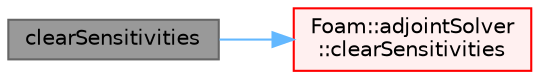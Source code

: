 digraph "clearSensitivities"
{
 // LATEX_PDF_SIZE
  bgcolor="transparent";
  edge [fontname=Helvetica,fontsize=10,labelfontname=Helvetica,labelfontsize=10];
  node [fontname=Helvetica,fontsize=10,shape=box,height=0.2,width=0.4];
  rankdir="LR";
  Node1 [id="Node000001",label="clearSensitivities",height=0.2,width=0.4,color="gray40", fillcolor="grey60", style="filled", fontcolor="black",tooltip=" "];
  Node1 -> Node2 [id="edge1_Node000001_Node000002",color="steelblue1",style="solid",tooltip=" "];
  Node2 [id="Node000002",label="Foam::adjointSolver\l::clearSensitivities",height=0.2,width=0.4,color="red", fillcolor="#FFF0F0", style="filled",URL="$classFoam_1_1adjointSolver.html#a0b3c4236c3c083bec19fde4d3eec3fb3",tooltip=" "];
}
